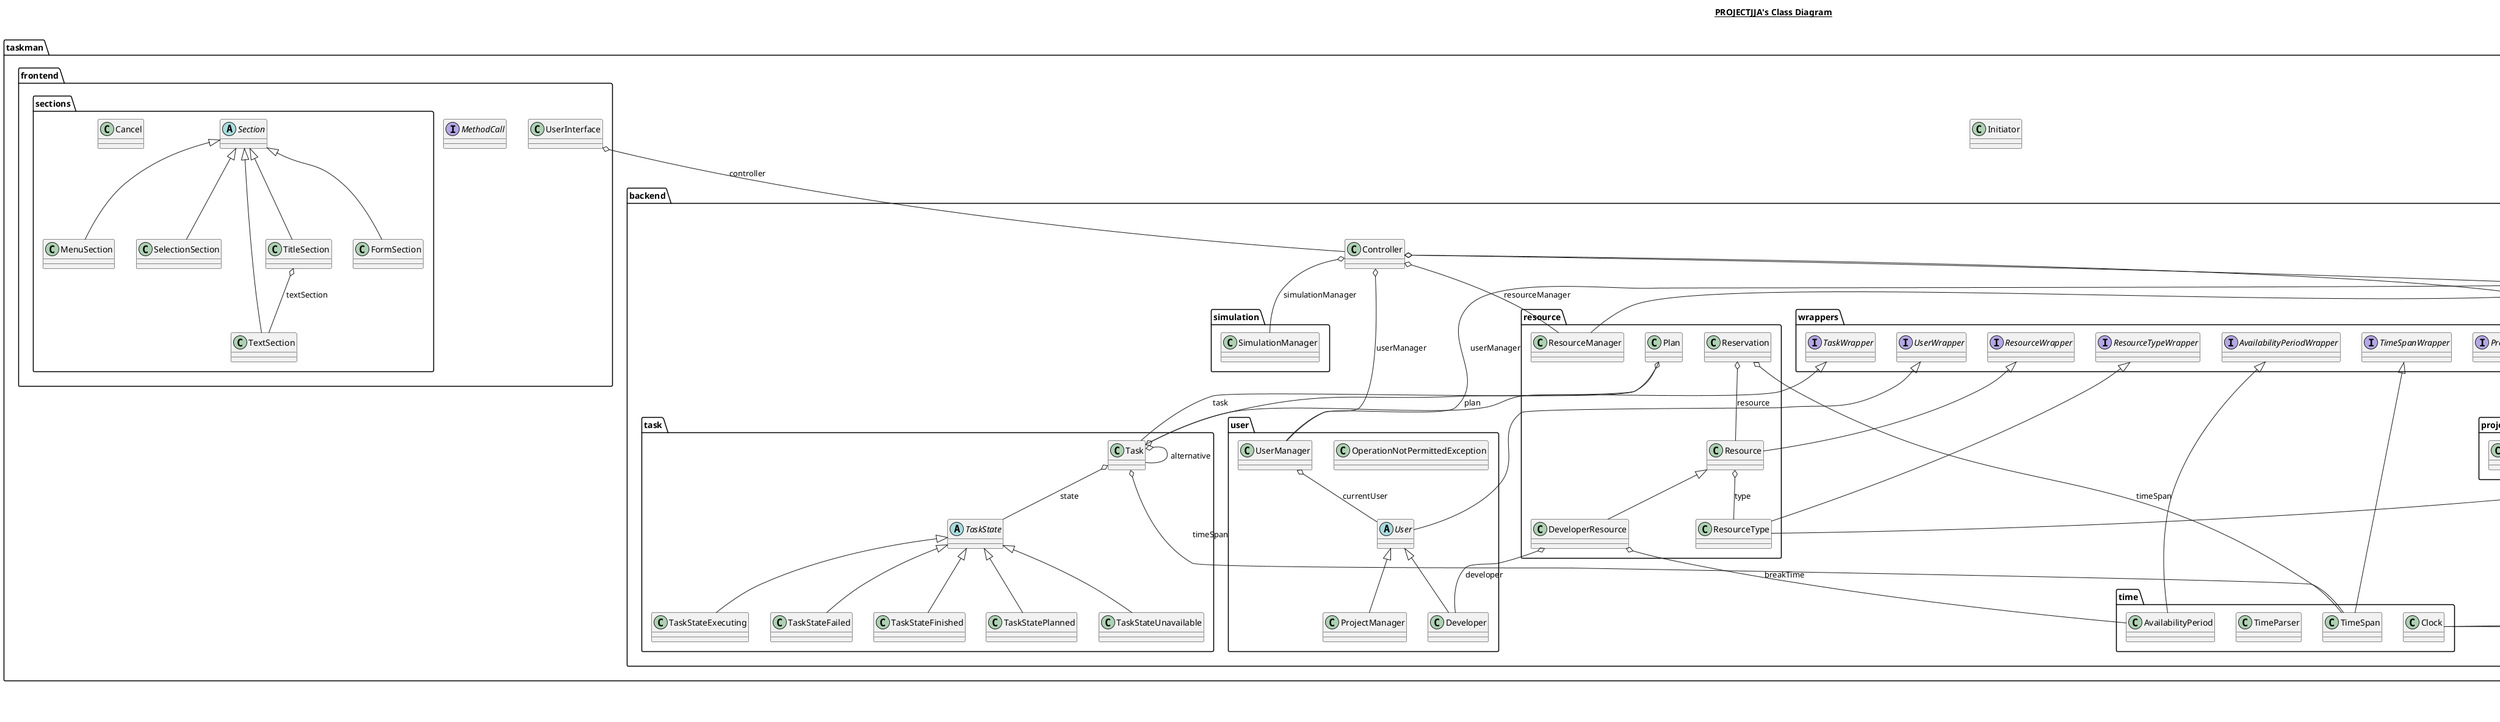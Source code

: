 @startuml

title __PROJECTJJA's Class Diagram__\n

  package taskman {
    package taskman.backend {
      package taskman.backend.constraint {
        enum AmountComparator {
        }
      }
    }
  }
  

  package taskman {
    package taskman.backend {
      package taskman.backend.constraint {
        class AndConstraint {
        }
      }
    }
  }
  

  package taskman {
    package taskman.backend {
      package taskman.backend.time {
        class AvailabilityPeriod {
        }
      }
    }
  }
  

  package taskman {
    package taskman.backend {
      package taskman.backend.wrappers {
        interface AvailabilityPeriodWrapper {
        }
      }
    }
  }
  

  package taskman {
    package taskman.frontend {
      package taskman.frontend.sections {
        class Cancel {
        }
      }
    }
  }
  

  package taskman {
    package taskman.backend {
      package taskman.backend.time {
        class Clock {
        }
      }
    }
  }
  

  package taskman {
    package taskman.backend {
      package taskman.backend.constraint {
        class Constraint {
        }
      }
    }
  }
  

  package taskman {
    package taskman.backend {
      package taskman.backend.constraint {
        interface ConstraintComponent {
        }
      }
    }
  }
  

  package taskman {
    package taskman.backend {
      class Controller {
      }
    }
  }
  

  package taskman {
    package taskman.backend {
      package taskman.backend.user {
        class Developer {
        }
      }
    }
  }
  

  package taskman {
    package taskman.backend {
      package taskman.backend.resource {
        class DeveloperResource {
        }
      }
    }
  }
  

  package taskman {
    package taskman.frontend {
      package taskman.frontend.sections {
        class FormSection {
        }
      }
    }
  }
  

  package taskman {
    package taskman.backend {
      package taskman.backend.constraint {
        class IfThenConstraint {
        }
      }
    }
  }
  

  package taskman {
    package taskman.backend {
      package taskman.backend.importexport {
        class ImportExportException {
        }
      }
    }
  }
  

  package taskman {
    class Initiator {
    }
  }
  

  package taskman {
    package taskman.frontend {
      package taskman.frontend.sections {
        class MenuSection {
        }
      }
    }
  }
  

  package taskman {
    package taskman.frontend {
      interface MethodCall {
      }
    }
  }
  

  package taskman {
    package taskman.backend {
      package taskman.backend.constraint {
        class NotConstraint {
        }
      }
    }
  }
  

  package taskman {
    package taskman.backend {
      package taskman.backend.user {
        class OperationNotPermittedException {
        }
      }
    }
  }
  

  package taskman {
    package taskman.backend {
      package taskman.backend.constraint {
        class OrConstraint {
        }
      }
    }
  }
  

  package taskman {
    class Pair {
    }
  }
  

  package taskman {
    package taskman.backend {
      package taskman.backend.resource {
        class Plan {
        }
      }
    }
  }
  

  package taskman {
    package taskman.backend {
      package taskman.backend.project {
        class Project {
        }
      }
    }
  }
  

  package taskman {
    package taskman.backend {
      package taskman.backend.user {
        class ProjectManager {
        }
      }
    }
  }
  

  package taskman {
    package taskman.backend {
      package taskman.backend.project {
        class ProjectOrganizer {
        }
      }
    }
  }
  

  package taskman {
    package taskman.backend {
      package taskman.backend.wrappers {
        interface ProjectWrapper {
        }
      }
    }
  }
  

  package taskman {
    package taskman.backend {
      package taskman.backend.resource {
        class Reservation {
        }
      }
    }
  }
  

  package taskman {
    package taskman.backend {
      package taskman.backend.resource {
        class Resource {
        }
      }
    }
  }
  

  package taskman {
    package taskman.backend {
      package taskman.backend.resource {
        class ResourceManager {
        }
      }
    }
  }
  

  package taskman {
    package taskman.backend {
      package taskman.backend.resource {
        class ResourceType {
        }
      }
    }
  }
  

  package taskman {
    package taskman.backend {
      package taskman.backend.wrappers {
        interface ResourceTypeWrapper {
        }
      }
    }
  }
  

  package taskman {
    package taskman.backend {
      package taskman.backend.wrappers {
        interface ResourceWrapper {
        }
      }
    }
  }
  

  package taskman {
    package taskman.frontend {
      package taskman.frontend.sections {
        abstract class Section {
        }
      }
    }
  }
  

  package taskman {
    package taskman.frontend {
      package taskman.frontend.sections {
        class SelectionSection {
        }
      }
    }
  }
  

  package taskman {
    package taskman.backend {
      package taskman.backend.simulation {
        class SimulationManager {
        }
      }
    }
  }
  

  package taskman {
    package taskman.backend {
      package taskman.backend.task {
        class Task {
        }
      }
    }
  }
  

  package taskman {
    package taskman.backend {
      package taskman.backend.task {
        abstract class TaskState {
        }
      }
    }
  }
  

  package taskman {
    package taskman.backend {
      package taskman.backend.task {
        class TaskStateExecuting {
        }
      }
    }
  }
  

  package taskman {
    package taskman.backend {
      package taskman.backend.task {
        class TaskStateFailed {
        }
      }
    }
  }
  

  package taskman {
    package taskman.backend {
      package taskman.backend.task {
        class TaskStateFinished {
        }
      }
    }
  }
  

  package taskman {
    package taskman.backend {
      package taskman.backend.task {
        class TaskStatePlanned {
        }
      }
    }
  }
  

  package taskman {
    package taskman.backend {
      package taskman.backend.task {
        class TaskStateUnavailable {
        }
      }
    }
  }
  

  package taskman {
    package taskman.backend {
      package taskman.backend.wrappers {
        interface TaskWrapper {
        }
      }
    }
  }
  

  package taskman {
    package taskman.frontend {
      package taskman.frontend.sections {
        class TextSection {
        }
      }
    }
  }
  

  package taskman {
    package taskman.backend {
      package taskman.backend.time {
        class TimeParser {
        }
      }
    }
  }
  

  package taskman {
    package taskman.backend {
      package taskman.backend.time {
        class TimeSpan {
        }
      }
    }
  }
  

  package taskman {
    package taskman.backend {
      package taskman.backend.wrappers {
        interface TimeSpanWrapper {
        }
      }
    }
  }
  

  package taskman {
    package taskman.frontend {
      package taskman.frontend.sections {
        class TitleSection {
        }
      }
    }
  }
  

  package taskman {
    package taskman.backend {
      package taskman.backend.user {
        abstract class User {
        }
      }
    }
  }
  

  package taskman {
    package taskman.frontend {
      class UserInterface {
      }
    }
  }
  

  package taskman {
    package taskman.backend {
      package taskman.backend.user {
        class UserManager {
        }
      }
    }
  }
  

  package taskman {
    package taskman.backend {
      package taskman.backend.wrappers {
        interface UserWrapper {
        }
      }
    }
  }
  

  package taskman {
    package taskman.backend {
      package taskman.backend.importexport {
        class XmlObject {
        }
      }
    }
  }
  

  AndConstraint -up-|> ConstraintComponent
  AndConstraint o-- ConstraintComponent : constraint1
  AndConstraint o-- ConstraintComponent : constraint2
  AvailabilityPeriod -up-|> AvailabilityPeriodWrapper
  Constraint -up-|> ConstraintComponent
  Constraint o-- ResourceType : resourceType
  Constraint o-- AmountComparator : amountComparator
  Controller o-- Clock : clock
  Controller o-- UserManager : userManager
  Controller o-- ProjectOrganizer : projectOrganizer
  Controller o-- ResourceManager : resourceManager
  Controller o-- SimulationManager : simulationManager
  Developer -up-|> User
  DeveloperResource -up-|> Resource
  DeveloperResource o-- AvailabilityPeriod : breakTime
  DeveloperResource o-- Developer : developer
  FormSection -up-|> Section
  IfThenConstraint -up-|> ConstraintComponent
  IfThenConstraint o-- ConstraintComponent : ifConstraint
  IfThenConstraint o-- ConstraintComponent : thenConstraint
  MenuSection -up-|> Section
  NotConstraint -up-|> ConstraintComponent
  NotConstraint o-- ConstraintComponent : constraint
  OrConstraint -up-|> ConstraintComponent
  OrConstraint o-- ConstraintComponent : constraint1
  OrConstraint o-- ConstraintComponent : constraint2
  Pair o-- First : first
  Pair o-- Second : second
  Plan o-- Task : task
  Project -up-|> ProjectWrapper
  ProjectManager -up-|> User
  Reservation o-- Resource : resource
  Reservation o-- TimeSpan : timeSpan
  Resource -up-|> ResourceWrapper
  Resource o-- ResourceType : type
  ResourceType -up-|> ResourceTypeWrapper
  SelectionSection -up-|> Section
  Task -up-|> TaskWrapper
  Task o-- TimeSpan : timeSpan
  Task o-- TaskState : state
  Task o-- Task : alternative
  Task o-- Plan : plan
  TaskStateExecuting -up-|> TaskState
  TaskStateFailed -up-|> TaskState
  TaskStateFinished -up-|> TaskState
  TaskStatePlanned -up-|> TaskState
  TaskStateUnavailable -up-|> TaskState
  TextSection -up-|> Section
  TimeSpan -up-|> TimeSpanWrapper
  TitleSection -up-|> Section
  TitleSection o-- TextSection : textSection
  User -up-|> UserWrapper
  UserInterface o-- Controller : controller
  UserManager o-- User : currentUser
  XmlObject o-- ResourceManager : resourceManager
  XmlObject o-- UserManager : userManager
  XmlObject o-- ProjectOrganizer : projectOrganizer
  XmlObject o-- Clock : clock


right footer


PlantUML diagram generated by SketchIt! (https://bitbucket.org/pmesmeur/sketch.it)
For more information about this tool, please contact philippe.mesmeur@gmail.com
endfooter

@enduml
